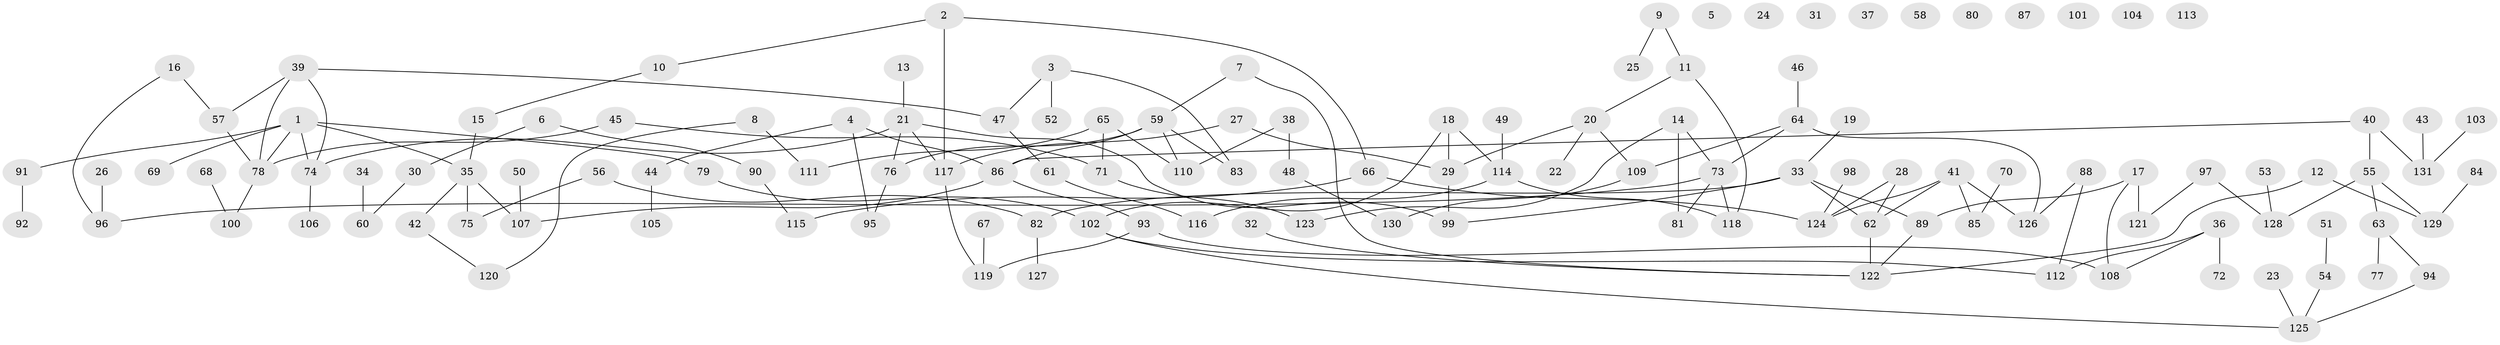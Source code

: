 // coarse degree distribution, {6: 0.03296703296703297, 3: 0.1978021978021978, 0: 0.10989010989010989, 2: 0.27472527472527475, 5: 0.0989010989010989, 7: 0.02197802197802198, 1: 0.23076923076923078, 4: 0.02197802197802198, 8: 0.01098901098901099}
// Generated by graph-tools (version 1.1) at 2025/16/03/04/25 18:16:38]
// undirected, 131 vertices, 150 edges
graph export_dot {
graph [start="1"]
  node [color=gray90,style=filled];
  1;
  2;
  3;
  4;
  5;
  6;
  7;
  8;
  9;
  10;
  11;
  12;
  13;
  14;
  15;
  16;
  17;
  18;
  19;
  20;
  21;
  22;
  23;
  24;
  25;
  26;
  27;
  28;
  29;
  30;
  31;
  32;
  33;
  34;
  35;
  36;
  37;
  38;
  39;
  40;
  41;
  42;
  43;
  44;
  45;
  46;
  47;
  48;
  49;
  50;
  51;
  52;
  53;
  54;
  55;
  56;
  57;
  58;
  59;
  60;
  61;
  62;
  63;
  64;
  65;
  66;
  67;
  68;
  69;
  70;
  71;
  72;
  73;
  74;
  75;
  76;
  77;
  78;
  79;
  80;
  81;
  82;
  83;
  84;
  85;
  86;
  87;
  88;
  89;
  90;
  91;
  92;
  93;
  94;
  95;
  96;
  97;
  98;
  99;
  100;
  101;
  102;
  103;
  104;
  105;
  106;
  107;
  108;
  109;
  110;
  111;
  112;
  113;
  114;
  115;
  116;
  117;
  118;
  119;
  120;
  121;
  122;
  123;
  124;
  125;
  126;
  127;
  128;
  129;
  130;
  131;
  1 -- 35;
  1 -- 69;
  1 -- 74;
  1 -- 78;
  1 -- 79;
  1 -- 91;
  2 -- 10;
  2 -- 66;
  2 -- 117;
  3 -- 47;
  3 -- 52;
  3 -- 83;
  4 -- 44;
  4 -- 86;
  4 -- 95;
  6 -- 30;
  6 -- 90;
  7 -- 59;
  7 -- 122;
  8 -- 111;
  8 -- 120;
  9 -- 11;
  9 -- 25;
  10 -- 15;
  11 -- 20;
  11 -- 118;
  12 -- 122;
  12 -- 129;
  13 -- 21;
  14 -- 73;
  14 -- 81;
  14 -- 123;
  15 -- 35;
  16 -- 57;
  16 -- 96;
  17 -- 89;
  17 -- 108;
  17 -- 121;
  18 -- 29;
  18 -- 102;
  18 -- 114;
  19 -- 33;
  20 -- 22;
  20 -- 29;
  20 -- 109;
  21 -- 74;
  21 -- 76;
  21 -- 99;
  21 -- 117;
  23 -- 125;
  26 -- 96;
  27 -- 29;
  27 -- 117;
  28 -- 62;
  28 -- 124;
  29 -- 99;
  30 -- 60;
  32 -- 122;
  33 -- 62;
  33 -- 82;
  33 -- 89;
  33 -- 99;
  34 -- 60;
  35 -- 42;
  35 -- 75;
  35 -- 107;
  36 -- 72;
  36 -- 108;
  36 -- 112;
  38 -- 48;
  38 -- 110;
  39 -- 47;
  39 -- 57;
  39 -- 74;
  39 -- 78;
  40 -- 55;
  40 -- 86;
  40 -- 131;
  41 -- 62;
  41 -- 85;
  41 -- 124;
  41 -- 126;
  42 -- 120;
  43 -- 131;
  44 -- 105;
  45 -- 71;
  45 -- 78;
  46 -- 64;
  47 -- 61;
  48 -- 130;
  49 -- 114;
  50 -- 107;
  51 -- 54;
  53 -- 128;
  54 -- 125;
  55 -- 63;
  55 -- 128;
  55 -- 129;
  56 -- 75;
  56 -- 82;
  57 -- 78;
  59 -- 76;
  59 -- 83;
  59 -- 86;
  59 -- 110;
  61 -- 116;
  62 -- 122;
  63 -- 77;
  63 -- 94;
  64 -- 73;
  64 -- 109;
  64 -- 126;
  65 -- 71;
  65 -- 110;
  65 -- 111;
  66 -- 115;
  66 -- 124;
  67 -- 119;
  68 -- 100;
  70 -- 85;
  71 -- 123;
  73 -- 81;
  73 -- 96;
  73 -- 118;
  74 -- 106;
  76 -- 95;
  78 -- 100;
  79 -- 102;
  82 -- 127;
  84 -- 129;
  86 -- 93;
  86 -- 107;
  88 -- 112;
  88 -- 126;
  89 -- 122;
  90 -- 115;
  91 -- 92;
  93 -- 108;
  93 -- 119;
  94 -- 125;
  97 -- 121;
  97 -- 128;
  98 -- 124;
  102 -- 112;
  102 -- 125;
  103 -- 131;
  109 -- 130;
  114 -- 116;
  114 -- 118;
  117 -- 119;
}
